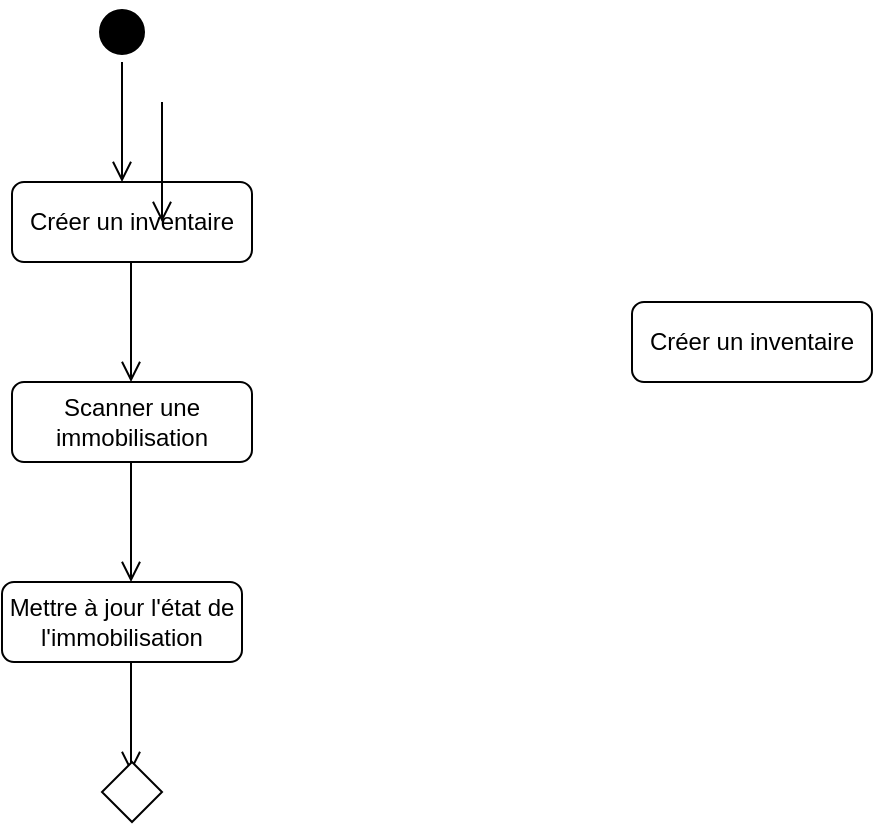<mxfile version="21.5.0" type="github">
  <diagram id="C5RBs43oDa-KdzZeNtuy" name="Page-1">
    <mxGraphModel dx="880" dy="428" grid="1" gridSize="10" guides="1" tooltips="1" connect="1" arrows="1" fold="1" page="1" pageScale="1" pageWidth="827" pageHeight="1169" math="0" shadow="0">
      <root>
        <mxCell id="WIyWlLk6GJQsqaUBKTNV-0" />
        <mxCell id="WIyWlLk6GJQsqaUBKTNV-1" parent="WIyWlLk6GJQsqaUBKTNV-0" />
        <mxCell id="sPEcf00RkdG31sg-Cs6y-0" value="" style="ellipse;html=1;shape=startState;fillColor=#000000;strokeColor=#000000;" vertex="1" parent="WIyWlLk6GJQsqaUBKTNV-1">
          <mxGeometry x="420" y="260" width="30" height="30" as="geometry" />
        </mxCell>
        <mxCell id="sPEcf00RkdG31sg-Cs6y-1" value="" style="edgeStyle=orthogonalEdgeStyle;html=1;verticalAlign=bottom;endArrow=open;endSize=8;strokeColor=#000000;rounded=0;" edge="1" source="sPEcf00RkdG31sg-Cs6y-0" parent="WIyWlLk6GJQsqaUBKTNV-1">
          <mxGeometry relative="1" as="geometry">
            <mxPoint x="435" y="350" as="targetPoint" />
          </mxGeometry>
        </mxCell>
        <mxCell id="sPEcf00RkdG31sg-Cs6y-2" value="Créer un inventaire" style="rounded=1;whiteSpace=wrap;html=1;" vertex="1" parent="WIyWlLk6GJQsqaUBKTNV-1">
          <mxGeometry x="380" y="350" width="120" height="40" as="geometry" />
        </mxCell>
        <mxCell id="sPEcf00RkdG31sg-Cs6y-3" value="" style="edgeStyle=orthogonalEdgeStyle;html=1;verticalAlign=bottom;endArrow=open;endSize=8;strokeColor=#000000;rounded=0;" edge="1" parent="WIyWlLk6GJQsqaUBKTNV-1">
          <mxGeometry relative="1" as="geometry">
            <mxPoint x="439.5" y="450" as="targetPoint" />
            <mxPoint x="439.5" y="390" as="sourcePoint" />
          </mxGeometry>
        </mxCell>
        <mxCell id="sPEcf00RkdG31sg-Cs6y-4" value="" style="edgeStyle=orthogonalEdgeStyle;html=1;verticalAlign=bottom;endArrow=open;endSize=8;strokeColor=#000000;rounded=0;" edge="1" parent="WIyWlLk6GJQsqaUBKTNV-1">
          <mxGeometry relative="1" as="geometry">
            <mxPoint x="455" y="370" as="targetPoint" />
            <mxPoint x="455" y="310" as="sourcePoint" />
          </mxGeometry>
        </mxCell>
        <mxCell id="sPEcf00RkdG31sg-Cs6y-5" value="" style="edgeStyle=orthogonalEdgeStyle;html=1;verticalAlign=bottom;endArrow=open;endSize=8;strokeColor=#000000;rounded=0;" edge="1" parent="WIyWlLk6GJQsqaUBKTNV-1">
          <mxGeometry relative="1" as="geometry">
            <mxPoint x="439.5" y="645" as="targetPoint" />
            <mxPoint x="439.5" y="585" as="sourcePoint" />
          </mxGeometry>
        </mxCell>
        <mxCell id="sPEcf00RkdG31sg-Cs6y-6" value="" style="edgeStyle=orthogonalEdgeStyle;html=1;verticalAlign=bottom;endArrow=open;endSize=8;strokeColor=#000000;rounded=0;" edge="1" parent="WIyWlLk6GJQsqaUBKTNV-1">
          <mxGeometry relative="1" as="geometry">
            <mxPoint x="439.5" y="550" as="targetPoint" />
            <mxPoint x="439.5" y="490" as="sourcePoint" />
          </mxGeometry>
        </mxCell>
        <mxCell id="sPEcf00RkdG31sg-Cs6y-7" value="Scanner une immobilisation" style="rounded=1;whiteSpace=wrap;html=1;" vertex="1" parent="WIyWlLk6GJQsqaUBKTNV-1">
          <mxGeometry x="380" y="450" width="120" height="40" as="geometry" />
        </mxCell>
        <mxCell id="sPEcf00RkdG31sg-Cs6y-8" value="Mettre à jour l&#39;état de l&#39;immobilisation" style="rounded=1;whiteSpace=wrap;html=1;" vertex="1" parent="WIyWlLk6GJQsqaUBKTNV-1">
          <mxGeometry x="375" y="550" width="120" height="40" as="geometry" />
        </mxCell>
        <mxCell id="sPEcf00RkdG31sg-Cs6y-9" value="Créer un inventaire" style="rounded=1;whiteSpace=wrap;html=1;" vertex="1" parent="WIyWlLk6GJQsqaUBKTNV-1">
          <mxGeometry x="690" y="410" width="120" height="40" as="geometry" />
        </mxCell>
        <mxCell id="sPEcf00RkdG31sg-Cs6y-10" value="" style="rhombus;whiteSpace=wrap;html=1;" vertex="1" parent="WIyWlLk6GJQsqaUBKTNV-1">
          <mxGeometry x="425" y="640" width="30" height="30" as="geometry" />
        </mxCell>
      </root>
    </mxGraphModel>
  </diagram>
</mxfile>
